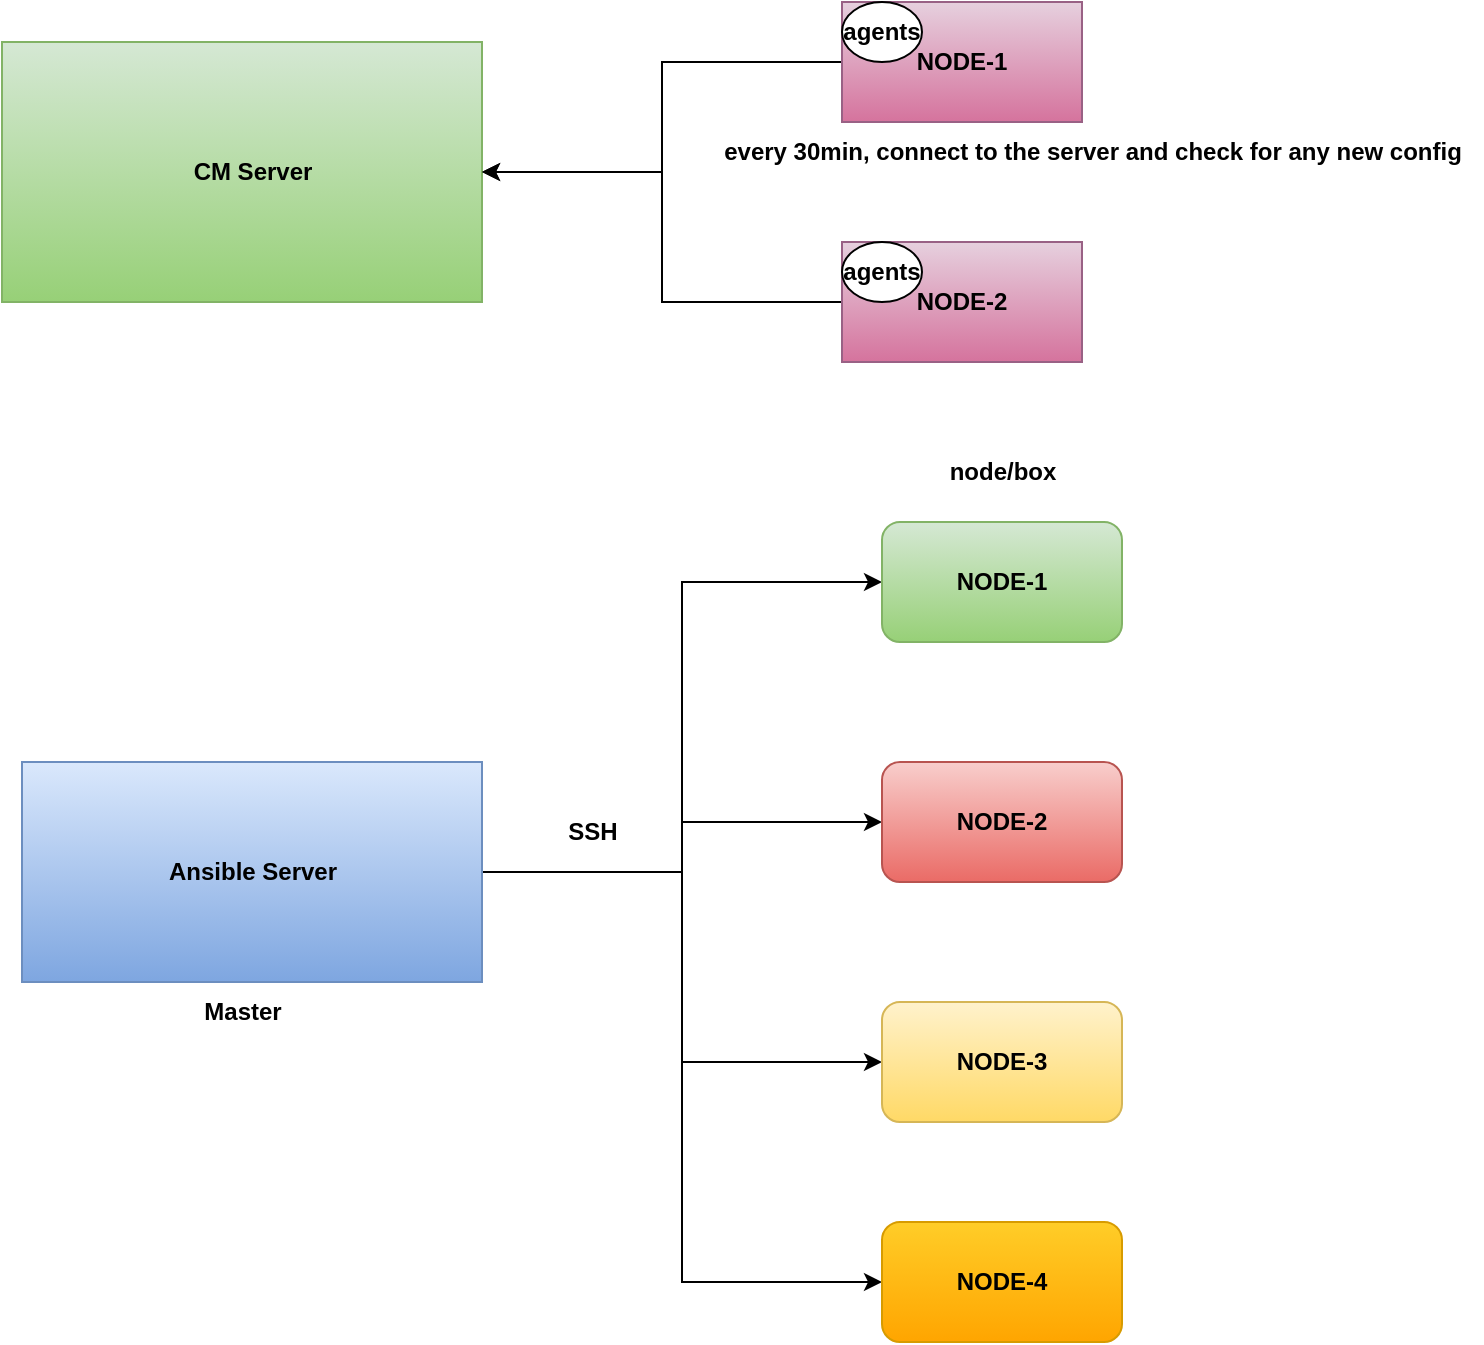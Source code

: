 <mxfile version="24.7.7">
  <diagram name="Page-1" id="c7c9wpjRmfpQ56Q2JIvj">
    <mxGraphModel dx="1050" dy="1683" grid="1" gridSize="10" guides="1" tooltips="1" connect="1" arrows="1" fold="1" page="1" pageScale="1" pageWidth="850" pageHeight="1100" math="0" shadow="0">
      <root>
        <mxCell id="0" />
        <mxCell id="1" parent="0" />
        <mxCell id="iymDI9OT2GfsB_ASsETB-10" style="edgeStyle=orthogonalEdgeStyle;rounded=0;orthogonalLoop=1;jettySize=auto;html=1;entryX=0;entryY=0.5;entryDx=0;entryDy=0;" edge="1" parent="1" source="iymDI9OT2GfsB_ASsETB-2" target="iymDI9OT2GfsB_ASsETB-4">
          <mxGeometry relative="1" as="geometry" />
        </mxCell>
        <mxCell id="iymDI9OT2GfsB_ASsETB-11" style="edgeStyle=orthogonalEdgeStyle;rounded=0;orthogonalLoop=1;jettySize=auto;html=1;" edge="1" parent="1" source="iymDI9OT2GfsB_ASsETB-2" target="iymDI9OT2GfsB_ASsETB-7">
          <mxGeometry relative="1" as="geometry" />
        </mxCell>
        <mxCell id="iymDI9OT2GfsB_ASsETB-12" style="edgeStyle=orthogonalEdgeStyle;rounded=0;orthogonalLoop=1;jettySize=auto;html=1;entryX=0;entryY=0.5;entryDx=0;entryDy=0;" edge="1" parent="1" source="iymDI9OT2GfsB_ASsETB-2" target="iymDI9OT2GfsB_ASsETB-8">
          <mxGeometry relative="1" as="geometry" />
        </mxCell>
        <mxCell id="iymDI9OT2GfsB_ASsETB-13" style="edgeStyle=orthogonalEdgeStyle;rounded=0;orthogonalLoop=1;jettySize=auto;html=1;entryX=0;entryY=0.5;entryDx=0;entryDy=0;" edge="1" parent="1" source="iymDI9OT2GfsB_ASsETB-2" target="iymDI9OT2GfsB_ASsETB-9">
          <mxGeometry relative="1" as="geometry" />
        </mxCell>
        <mxCell id="iymDI9OT2GfsB_ASsETB-2" value="" style="rounded=0;whiteSpace=wrap;html=1;fillColor=#dae8fc;gradientColor=#7ea6e0;strokeColor=#6c8ebf;" vertex="1" parent="1">
          <mxGeometry x="40" y="160" width="230" height="110" as="geometry" />
        </mxCell>
        <mxCell id="iymDI9OT2GfsB_ASsETB-3" value="&lt;b&gt;Ansible Server&lt;/b&gt;" style="text;html=1;align=center;verticalAlign=middle;resizable=0;points=[];autosize=1;strokeColor=none;fillColor=none;" vertex="1" parent="1">
          <mxGeometry x="100" y="200" width="110" height="30" as="geometry" />
        </mxCell>
        <mxCell id="iymDI9OT2GfsB_ASsETB-4" value="&lt;b&gt;NODE-1&lt;/b&gt;" style="rounded=1;whiteSpace=wrap;html=1;fillColor=#d5e8d4;gradientColor=#97d077;strokeColor=#82b366;" vertex="1" parent="1">
          <mxGeometry x="470" y="40" width="120" height="60" as="geometry" />
        </mxCell>
        <mxCell id="iymDI9OT2GfsB_ASsETB-5" value="&lt;b&gt;node/box&lt;/b&gt;" style="text;html=1;align=center;verticalAlign=middle;resizable=0;points=[];autosize=1;strokeColor=none;fillColor=none;" vertex="1" parent="1">
          <mxGeometry x="490" width="80" height="30" as="geometry" />
        </mxCell>
        <mxCell id="iymDI9OT2GfsB_ASsETB-6" value="&lt;b&gt;Master&lt;/b&gt;" style="text;html=1;align=center;verticalAlign=middle;resizable=0;points=[];autosize=1;strokeColor=none;fillColor=none;" vertex="1" parent="1">
          <mxGeometry x="120" y="270" width="60" height="30" as="geometry" />
        </mxCell>
        <mxCell id="iymDI9OT2GfsB_ASsETB-7" value="&lt;b&gt;NODE-2&lt;/b&gt;" style="rounded=1;whiteSpace=wrap;html=1;fillColor=#f8cecc;gradientColor=#ea6b66;strokeColor=#b85450;" vertex="1" parent="1">
          <mxGeometry x="470" y="160" width="120" height="60" as="geometry" />
        </mxCell>
        <mxCell id="iymDI9OT2GfsB_ASsETB-8" value="&lt;b&gt;NODE-3&lt;/b&gt;" style="rounded=1;whiteSpace=wrap;html=1;fillColor=#fff2cc;gradientColor=#ffd966;strokeColor=#d6b656;" vertex="1" parent="1">
          <mxGeometry x="470" y="280" width="120" height="60" as="geometry" />
        </mxCell>
        <mxCell id="iymDI9OT2GfsB_ASsETB-9" value="&lt;b&gt;NODE-4&lt;/b&gt;" style="rounded=1;whiteSpace=wrap;html=1;fillColor=#ffcd28;gradientColor=#ffa500;strokeColor=#d79b00;" vertex="1" parent="1">
          <mxGeometry x="470" y="390" width="120" height="60" as="geometry" />
        </mxCell>
        <mxCell id="iymDI9OT2GfsB_ASsETB-14" value="&lt;b&gt;SSH&lt;/b&gt;" style="text;html=1;align=center;verticalAlign=middle;resizable=0;points=[];autosize=1;strokeColor=none;fillColor=none;" vertex="1" parent="1">
          <mxGeometry x="300" y="180" width="50" height="30" as="geometry" />
        </mxCell>
        <mxCell id="iymDI9OT2GfsB_ASsETB-15" value="" style="rounded=0;whiteSpace=wrap;html=1;fillColor=#d5e8d4;gradientColor=#97d077;strokeColor=#82b366;" vertex="1" parent="1">
          <mxGeometry x="30" y="-200" width="240" height="130" as="geometry" />
        </mxCell>
        <mxCell id="iymDI9OT2GfsB_ASsETB-16" value="&lt;b&gt;CM Server&lt;/b&gt;" style="text;html=1;align=center;verticalAlign=middle;resizable=0;points=[];autosize=1;strokeColor=none;fillColor=none;" vertex="1" parent="1">
          <mxGeometry x="115" y="-150" width="80" height="30" as="geometry" />
        </mxCell>
        <mxCell id="iymDI9OT2GfsB_ASsETB-19" style="edgeStyle=orthogonalEdgeStyle;rounded=0;orthogonalLoop=1;jettySize=auto;html=1;entryX=1;entryY=0.5;entryDx=0;entryDy=0;" edge="1" parent="1" source="iymDI9OT2GfsB_ASsETB-17" target="iymDI9OT2GfsB_ASsETB-15">
          <mxGeometry relative="1" as="geometry" />
        </mxCell>
        <mxCell id="iymDI9OT2GfsB_ASsETB-17" value="&lt;b&gt;NODE-1&lt;/b&gt;" style="rounded=0;whiteSpace=wrap;html=1;fillColor=#e6d0de;gradientColor=#d5739d;strokeColor=#996185;" vertex="1" parent="1">
          <mxGeometry x="450" y="-220" width="120" height="60" as="geometry" />
        </mxCell>
        <mxCell id="iymDI9OT2GfsB_ASsETB-20" style="edgeStyle=orthogonalEdgeStyle;rounded=0;orthogonalLoop=1;jettySize=auto;html=1;entryX=1;entryY=0.5;entryDx=0;entryDy=0;" edge="1" parent="1" source="iymDI9OT2GfsB_ASsETB-18" target="iymDI9OT2GfsB_ASsETB-15">
          <mxGeometry relative="1" as="geometry" />
        </mxCell>
        <mxCell id="iymDI9OT2GfsB_ASsETB-18" value="&lt;b&gt;NODE-2&lt;/b&gt;" style="rounded=0;whiteSpace=wrap;html=1;fillColor=#e6d0de;gradientColor=#d5739d;strokeColor=#996185;" vertex="1" parent="1">
          <mxGeometry x="450" y="-100" width="120" height="60" as="geometry" />
        </mxCell>
        <mxCell id="iymDI9OT2GfsB_ASsETB-21" value="&lt;b&gt;every 30min, connect to the server and check for any new config&lt;/b&gt;" style="text;html=1;align=center;verticalAlign=middle;resizable=0;points=[];autosize=1;strokeColor=none;fillColor=none;" vertex="1" parent="1">
          <mxGeometry x="380" y="-160" width="390" height="30" as="geometry" />
        </mxCell>
        <mxCell id="iymDI9OT2GfsB_ASsETB-23" value="&lt;b&gt;agents&lt;/b&gt;" style="ellipse;whiteSpace=wrap;html=1;" vertex="1" parent="1">
          <mxGeometry x="450" y="-220" width="40" height="30" as="geometry" />
        </mxCell>
        <mxCell id="iymDI9OT2GfsB_ASsETB-24" value="&lt;b&gt;agents&lt;/b&gt;" style="ellipse;whiteSpace=wrap;html=1;" vertex="1" parent="1">
          <mxGeometry x="450" y="-100" width="40" height="30" as="geometry" />
        </mxCell>
      </root>
    </mxGraphModel>
  </diagram>
</mxfile>
